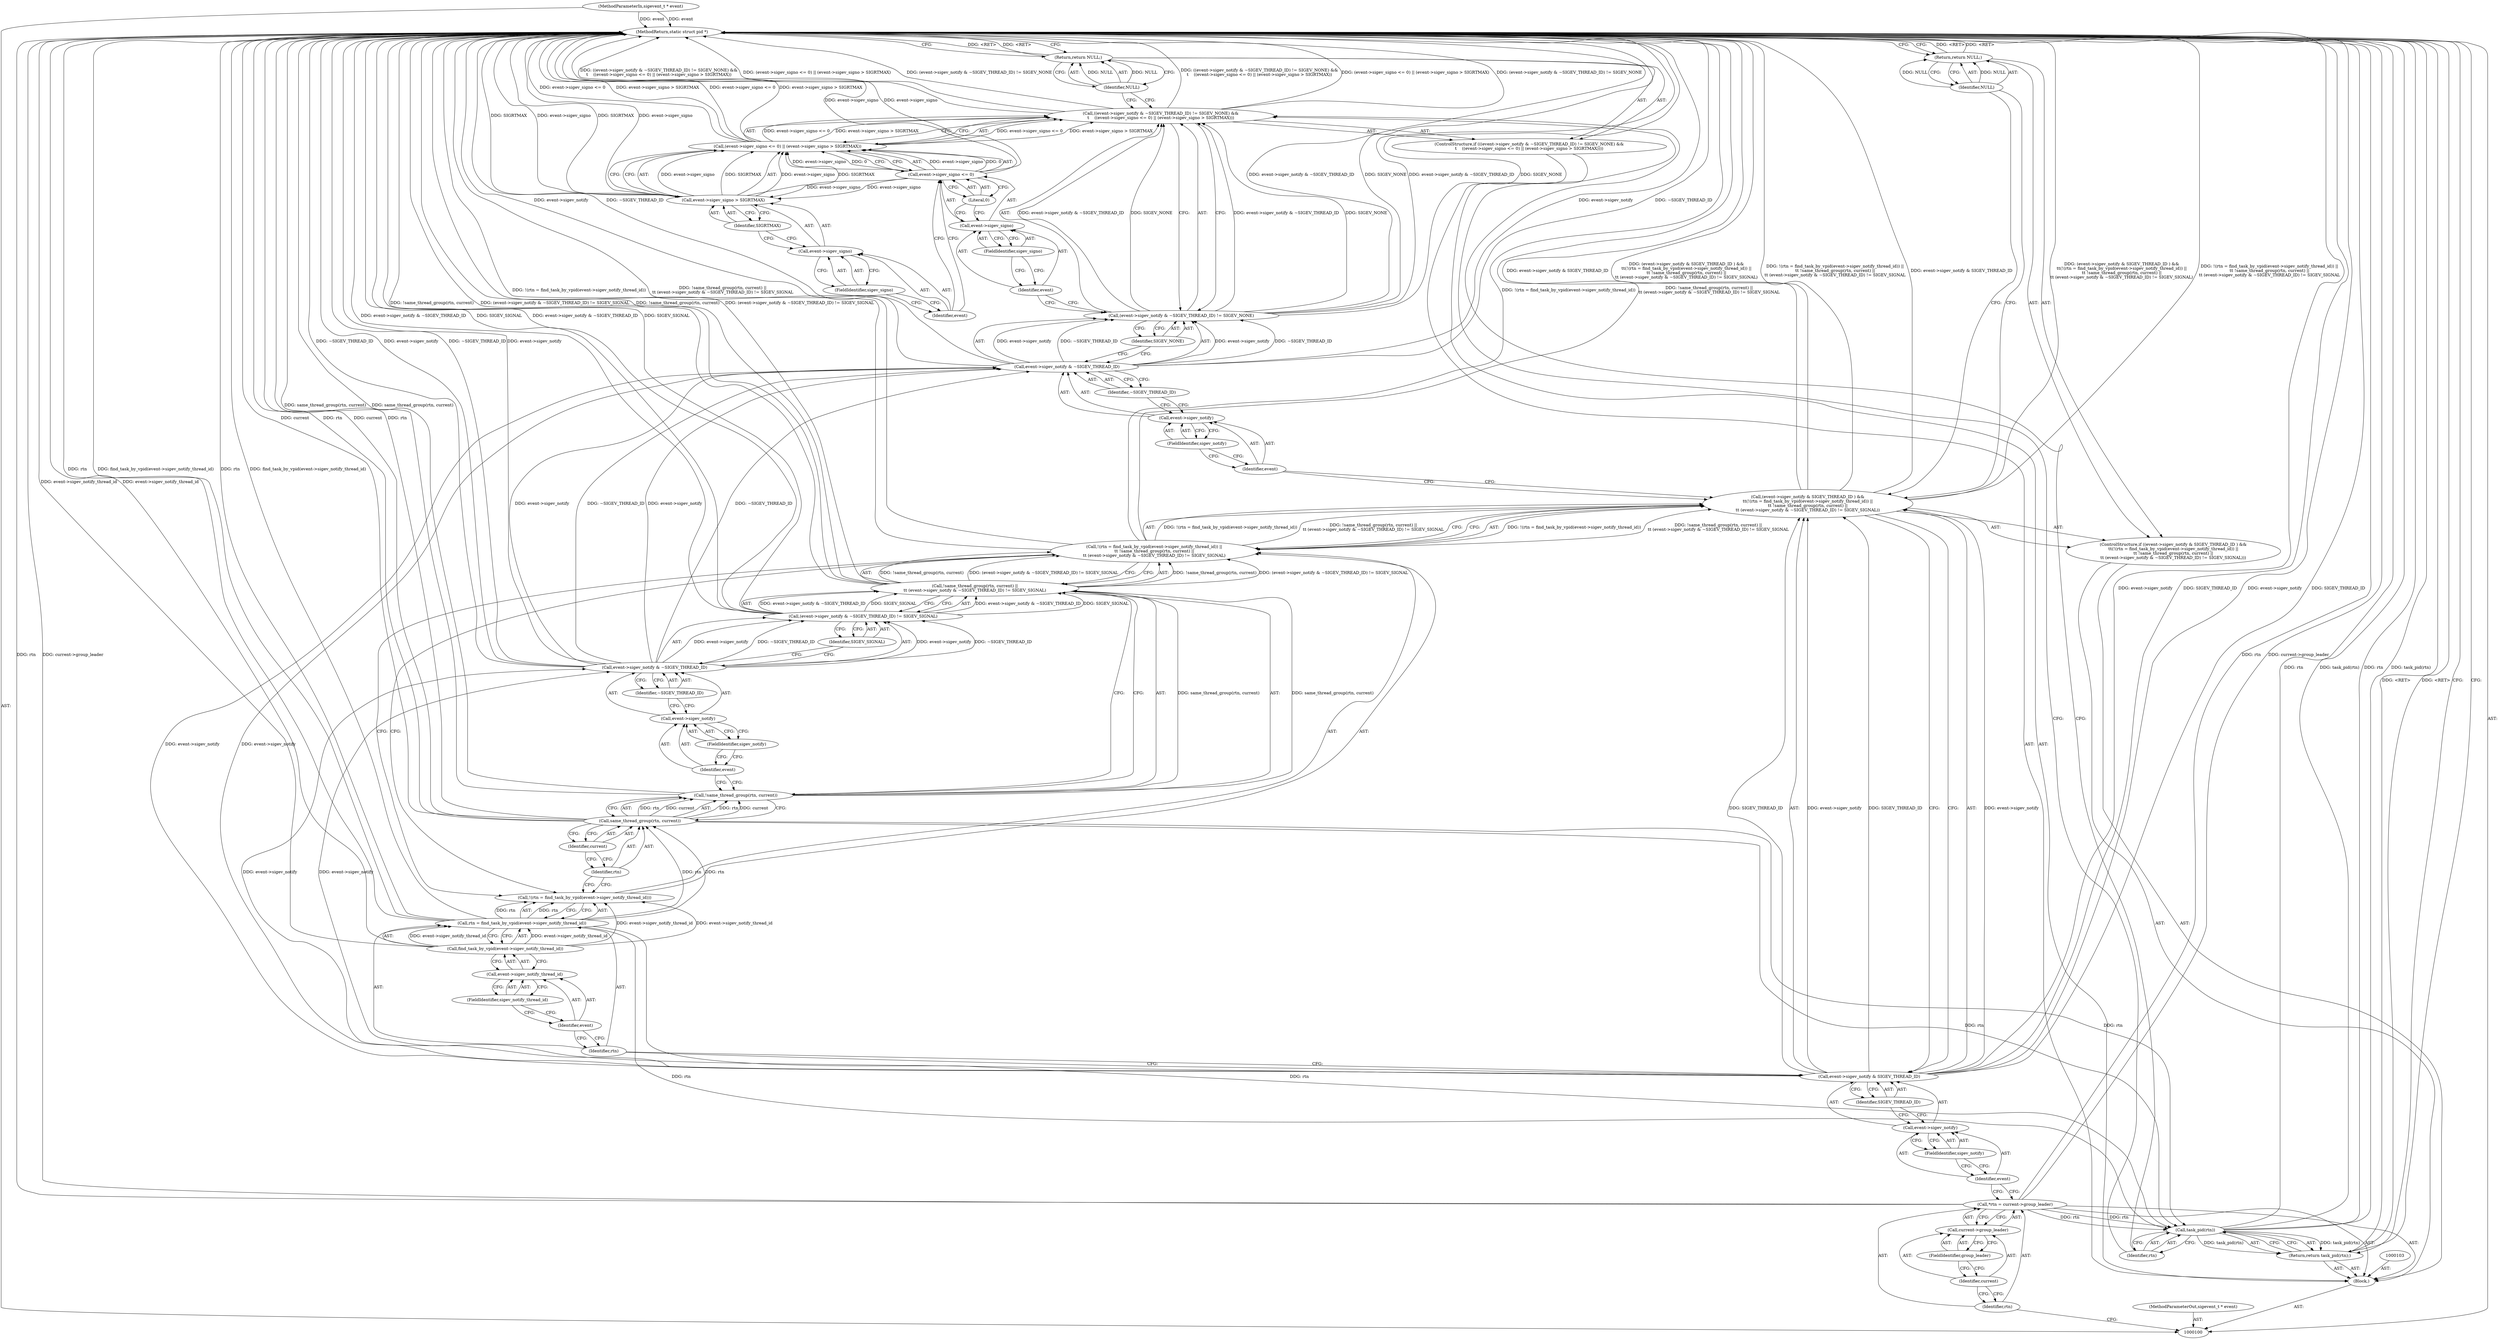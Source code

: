 digraph "1_linux_cef31d9af908243421258f1df35a4a644604efbe_1" {
"1000163" [label="(MethodReturn,static struct pid *)"];
"1000101" [label="(MethodParameterIn,sigevent_t * event)"];
"1000228" [label="(MethodParameterOut,sigevent_t * event)"];
"1000138" [label="(ControlStructure,if (((event->sigev_notify & ~SIGEV_THREAD_ID) != SIGEV_NONE) &&\n\t    ((event->sigev_signo <= 0) || (event->sigev_signo > SIGRTMAX))))"];
"1000144" [label="(FieldIdentifier,sigev_notify)"];
"1000145" [label="(Identifier,~SIGEV_THREAD_ID)"];
"1000139" [label="(Call,((event->sigev_notify & ~SIGEV_THREAD_ID) != SIGEV_NONE) &&\n\t    ((event->sigev_signo <= 0) || (event->sigev_signo > SIGRTMAX)))"];
"1000146" [label="(Identifier,SIGEV_NONE)"];
"1000140" [label="(Call,(event->sigev_notify & ~SIGEV_THREAD_ID) != SIGEV_NONE)"];
"1000141" [label="(Call,event->sigev_notify & ~SIGEV_THREAD_ID)"];
"1000142" [label="(Call,event->sigev_notify)"];
"1000143" [label="(Identifier,event)"];
"1000151" [label="(FieldIdentifier,sigev_signo)"];
"1000152" [label="(Literal,0)"];
"1000153" [label="(Call,event->sigev_signo > SIGRTMAX)"];
"1000154" [label="(Call,event->sigev_signo)"];
"1000155" [label="(Identifier,event)"];
"1000156" [label="(FieldIdentifier,sigev_signo)"];
"1000157" [label="(Identifier,SIGRTMAX)"];
"1000147" [label="(Call,(event->sigev_signo <= 0) || (event->sigev_signo > SIGRTMAX))"];
"1000148" [label="(Call,event->sigev_signo <= 0)"];
"1000149" [label="(Call,event->sigev_signo)"];
"1000150" [label="(Identifier,event)"];
"1000158" [label="(Return,return NULL;)"];
"1000159" [label="(Identifier,NULL)"];
"1000160" [label="(Return,return task_pid(rtn);)"];
"1000162" [label="(Identifier,rtn)"];
"1000161" [label="(Call,task_pid(rtn))"];
"1000102" [label="(Block,)"];
"1000104" [label="(Call,*rtn = current->group_leader)"];
"1000105" [label="(Identifier,rtn)"];
"1000106" [label="(Call,current->group_leader)"];
"1000107" [label="(Identifier,current)"];
"1000108" [label="(FieldIdentifier,group_leader)"];
"1000109" [label="(ControlStructure,if ((event->sigev_notify & SIGEV_THREAD_ID ) &&\n\t\t(!(rtn = find_task_by_vpid(event->sigev_notify_thread_id)) ||\n\t\t !same_thread_group(rtn, current) ||\n\t\t (event->sigev_notify & ~SIGEV_THREAD_ID) != SIGEV_SIGNAL)))"];
"1000114" [label="(FieldIdentifier,sigev_notify)"];
"1000115" [label="(Identifier,SIGEV_THREAD_ID)"];
"1000110" [label="(Call,(event->sigev_notify & SIGEV_THREAD_ID ) &&\n\t\t(!(rtn = find_task_by_vpid(event->sigev_notify_thread_id)) ||\n\t\t !same_thread_group(rtn, current) ||\n\t\t (event->sigev_notify & ~SIGEV_THREAD_ID) != SIGEV_SIGNAL))"];
"1000111" [label="(Call,event->sigev_notify & SIGEV_THREAD_ID)"];
"1000112" [label="(Call,event->sigev_notify)"];
"1000113" [label="(Identifier,event)"];
"1000120" [label="(Call,find_task_by_vpid(event->sigev_notify_thread_id))"];
"1000121" [label="(Call,event->sigev_notify_thread_id)"];
"1000122" [label="(Identifier,event)"];
"1000116" [label="(Call,!(rtn = find_task_by_vpid(event->sigev_notify_thread_id)) ||\n\t\t !same_thread_group(rtn, current) ||\n\t\t (event->sigev_notify & ~SIGEV_THREAD_ID) != SIGEV_SIGNAL)"];
"1000117" [label="(Call,!(rtn = find_task_by_vpid(event->sigev_notify_thread_id)))"];
"1000123" [label="(FieldIdentifier,sigev_notify_thread_id)"];
"1000118" [label="(Call,rtn = find_task_by_vpid(event->sigev_notify_thread_id))"];
"1000119" [label="(Identifier,rtn)"];
"1000127" [label="(Identifier,rtn)"];
"1000128" [label="(Identifier,current)"];
"1000124" [label="(Call,!same_thread_group(rtn, current) ||\n\t\t (event->sigev_notify & ~SIGEV_THREAD_ID) != SIGEV_SIGNAL)"];
"1000125" [label="(Call,!same_thread_group(rtn, current))"];
"1000126" [label="(Call,same_thread_group(rtn, current))"];
"1000133" [label="(FieldIdentifier,sigev_notify)"];
"1000134" [label="(Identifier,~SIGEV_THREAD_ID)"];
"1000129" [label="(Call,(event->sigev_notify & ~SIGEV_THREAD_ID) != SIGEV_SIGNAL)"];
"1000130" [label="(Call,event->sigev_notify & ~SIGEV_THREAD_ID)"];
"1000131" [label="(Call,event->sigev_notify)"];
"1000132" [label="(Identifier,event)"];
"1000135" [label="(Identifier,SIGEV_SIGNAL)"];
"1000137" [label="(Identifier,NULL)"];
"1000136" [label="(Return,return NULL;)"];
"1000163" -> "1000100"  [label="AST: "];
"1000163" -> "1000136"  [label="CFG: "];
"1000163" -> "1000158"  [label="CFG: "];
"1000163" -> "1000160"  [label="CFG: "];
"1000136" -> "1000163"  [label="DDG: <RET>"];
"1000158" -> "1000163"  [label="DDG: <RET>"];
"1000116" -> "1000163"  [label="DDG: !(rtn = find_task_by_vpid(event->sigev_notify_thread_id))"];
"1000116" -> "1000163"  [label="DDG: !same_thread_group(rtn, current) ||\n\t\t (event->sigev_notify & ~SIGEV_THREAD_ID) != SIGEV_SIGNAL"];
"1000141" -> "1000163"  [label="DDG: event->sigev_notify"];
"1000141" -> "1000163"  [label="DDG: ~SIGEV_THREAD_ID"];
"1000124" -> "1000163"  [label="DDG: !same_thread_group(rtn, current)"];
"1000124" -> "1000163"  [label="DDG: (event->sigev_notify & ~SIGEV_THREAD_ID) != SIGEV_SIGNAL"];
"1000153" -> "1000163"  [label="DDG: SIGRTMAX"];
"1000153" -> "1000163"  [label="DDG: event->sigev_signo"];
"1000104" -> "1000163"  [label="DDG: rtn"];
"1000104" -> "1000163"  [label="DDG: current->group_leader"];
"1000139" -> "1000163"  [label="DDG: (event->sigev_notify & ~SIGEV_THREAD_ID) != SIGEV_NONE"];
"1000139" -> "1000163"  [label="DDG: ((event->sigev_notify & ~SIGEV_THREAD_ID) != SIGEV_NONE) &&\n\t    ((event->sigev_signo <= 0) || (event->sigev_signo > SIGRTMAX))"];
"1000139" -> "1000163"  [label="DDG: (event->sigev_signo <= 0) || (event->sigev_signo > SIGRTMAX)"];
"1000111" -> "1000163"  [label="DDG: event->sigev_notify"];
"1000111" -> "1000163"  [label="DDG: SIGEV_THREAD_ID"];
"1000126" -> "1000163"  [label="DDG: current"];
"1000126" -> "1000163"  [label="DDG: rtn"];
"1000118" -> "1000163"  [label="DDG: rtn"];
"1000118" -> "1000163"  [label="DDG: find_task_by_vpid(event->sigev_notify_thread_id)"];
"1000129" -> "1000163"  [label="DDG: event->sigev_notify & ~SIGEV_THREAD_ID"];
"1000129" -> "1000163"  [label="DDG: SIGEV_SIGNAL"];
"1000125" -> "1000163"  [label="DDG: same_thread_group(rtn, current)"];
"1000140" -> "1000163"  [label="DDG: event->sigev_notify & ~SIGEV_THREAD_ID"];
"1000140" -> "1000163"  [label="DDG: SIGEV_NONE"];
"1000130" -> "1000163"  [label="DDG: ~SIGEV_THREAD_ID"];
"1000130" -> "1000163"  [label="DDG: event->sigev_notify"];
"1000120" -> "1000163"  [label="DDG: event->sigev_notify_thread_id"];
"1000148" -> "1000163"  [label="DDG: event->sigev_signo"];
"1000147" -> "1000163"  [label="DDG: event->sigev_signo <= 0"];
"1000147" -> "1000163"  [label="DDG: event->sigev_signo > SIGRTMAX"];
"1000101" -> "1000163"  [label="DDG: event"];
"1000110" -> "1000163"  [label="DDG: (event->sigev_notify & SIGEV_THREAD_ID ) &&\n\t\t(!(rtn = find_task_by_vpid(event->sigev_notify_thread_id)) ||\n\t\t !same_thread_group(rtn, current) ||\n\t\t (event->sigev_notify & ~SIGEV_THREAD_ID) != SIGEV_SIGNAL)"];
"1000110" -> "1000163"  [label="DDG: !(rtn = find_task_by_vpid(event->sigev_notify_thread_id)) ||\n\t\t !same_thread_group(rtn, current) ||\n\t\t (event->sigev_notify & ~SIGEV_THREAD_ID) != SIGEV_SIGNAL"];
"1000110" -> "1000163"  [label="DDG: event->sigev_notify & SIGEV_THREAD_ID"];
"1000161" -> "1000163"  [label="DDG: rtn"];
"1000161" -> "1000163"  [label="DDG: task_pid(rtn)"];
"1000160" -> "1000163"  [label="DDG: <RET>"];
"1000101" -> "1000100"  [label="AST: "];
"1000101" -> "1000163"  [label="DDG: event"];
"1000228" -> "1000100"  [label="AST: "];
"1000138" -> "1000102"  [label="AST: "];
"1000139" -> "1000138"  [label="AST: "];
"1000158" -> "1000138"  [label="AST: "];
"1000144" -> "1000142"  [label="AST: "];
"1000144" -> "1000143"  [label="CFG: "];
"1000142" -> "1000144"  [label="CFG: "];
"1000145" -> "1000141"  [label="AST: "];
"1000145" -> "1000142"  [label="CFG: "];
"1000141" -> "1000145"  [label="CFG: "];
"1000139" -> "1000138"  [label="AST: "];
"1000139" -> "1000140"  [label="CFG: "];
"1000139" -> "1000147"  [label="CFG: "];
"1000140" -> "1000139"  [label="AST: "];
"1000147" -> "1000139"  [label="AST: "];
"1000159" -> "1000139"  [label="CFG: "];
"1000162" -> "1000139"  [label="CFG: "];
"1000139" -> "1000163"  [label="DDG: (event->sigev_notify & ~SIGEV_THREAD_ID) != SIGEV_NONE"];
"1000139" -> "1000163"  [label="DDG: ((event->sigev_notify & ~SIGEV_THREAD_ID) != SIGEV_NONE) &&\n\t    ((event->sigev_signo <= 0) || (event->sigev_signo > SIGRTMAX))"];
"1000139" -> "1000163"  [label="DDG: (event->sigev_signo <= 0) || (event->sigev_signo > SIGRTMAX)"];
"1000140" -> "1000139"  [label="DDG: event->sigev_notify & ~SIGEV_THREAD_ID"];
"1000140" -> "1000139"  [label="DDG: SIGEV_NONE"];
"1000147" -> "1000139"  [label="DDG: event->sigev_signo <= 0"];
"1000147" -> "1000139"  [label="DDG: event->sigev_signo > SIGRTMAX"];
"1000146" -> "1000140"  [label="AST: "];
"1000146" -> "1000141"  [label="CFG: "];
"1000140" -> "1000146"  [label="CFG: "];
"1000140" -> "1000139"  [label="AST: "];
"1000140" -> "1000146"  [label="CFG: "];
"1000141" -> "1000140"  [label="AST: "];
"1000146" -> "1000140"  [label="AST: "];
"1000150" -> "1000140"  [label="CFG: "];
"1000139" -> "1000140"  [label="CFG: "];
"1000140" -> "1000163"  [label="DDG: event->sigev_notify & ~SIGEV_THREAD_ID"];
"1000140" -> "1000163"  [label="DDG: SIGEV_NONE"];
"1000140" -> "1000139"  [label="DDG: event->sigev_notify & ~SIGEV_THREAD_ID"];
"1000140" -> "1000139"  [label="DDG: SIGEV_NONE"];
"1000141" -> "1000140"  [label="DDG: event->sigev_notify"];
"1000141" -> "1000140"  [label="DDG: ~SIGEV_THREAD_ID"];
"1000141" -> "1000140"  [label="AST: "];
"1000141" -> "1000145"  [label="CFG: "];
"1000142" -> "1000141"  [label="AST: "];
"1000145" -> "1000141"  [label="AST: "];
"1000146" -> "1000141"  [label="CFG: "];
"1000141" -> "1000163"  [label="DDG: event->sigev_notify"];
"1000141" -> "1000163"  [label="DDG: ~SIGEV_THREAD_ID"];
"1000141" -> "1000140"  [label="DDG: event->sigev_notify"];
"1000141" -> "1000140"  [label="DDG: ~SIGEV_THREAD_ID"];
"1000111" -> "1000141"  [label="DDG: event->sigev_notify"];
"1000130" -> "1000141"  [label="DDG: event->sigev_notify"];
"1000130" -> "1000141"  [label="DDG: ~SIGEV_THREAD_ID"];
"1000142" -> "1000141"  [label="AST: "];
"1000142" -> "1000144"  [label="CFG: "];
"1000143" -> "1000142"  [label="AST: "];
"1000144" -> "1000142"  [label="AST: "];
"1000145" -> "1000142"  [label="CFG: "];
"1000143" -> "1000142"  [label="AST: "];
"1000143" -> "1000110"  [label="CFG: "];
"1000144" -> "1000143"  [label="CFG: "];
"1000151" -> "1000149"  [label="AST: "];
"1000151" -> "1000150"  [label="CFG: "];
"1000149" -> "1000151"  [label="CFG: "];
"1000152" -> "1000148"  [label="AST: "];
"1000152" -> "1000149"  [label="CFG: "];
"1000148" -> "1000152"  [label="CFG: "];
"1000153" -> "1000147"  [label="AST: "];
"1000153" -> "1000157"  [label="CFG: "];
"1000154" -> "1000153"  [label="AST: "];
"1000157" -> "1000153"  [label="AST: "];
"1000147" -> "1000153"  [label="CFG: "];
"1000153" -> "1000163"  [label="DDG: SIGRTMAX"];
"1000153" -> "1000163"  [label="DDG: event->sigev_signo"];
"1000153" -> "1000147"  [label="DDG: event->sigev_signo"];
"1000153" -> "1000147"  [label="DDG: SIGRTMAX"];
"1000148" -> "1000153"  [label="DDG: event->sigev_signo"];
"1000154" -> "1000153"  [label="AST: "];
"1000154" -> "1000156"  [label="CFG: "];
"1000155" -> "1000154"  [label="AST: "];
"1000156" -> "1000154"  [label="AST: "];
"1000157" -> "1000154"  [label="CFG: "];
"1000155" -> "1000154"  [label="AST: "];
"1000155" -> "1000148"  [label="CFG: "];
"1000156" -> "1000155"  [label="CFG: "];
"1000156" -> "1000154"  [label="AST: "];
"1000156" -> "1000155"  [label="CFG: "];
"1000154" -> "1000156"  [label="CFG: "];
"1000157" -> "1000153"  [label="AST: "];
"1000157" -> "1000154"  [label="CFG: "];
"1000153" -> "1000157"  [label="CFG: "];
"1000147" -> "1000139"  [label="AST: "];
"1000147" -> "1000148"  [label="CFG: "];
"1000147" -> "1000153"  [label="CFG: "];
"1000148" -> "1000147"  [label="AST: "];
"1000153" -> "1000147"  [label="AST: "];
"1000139" -> "1000147"  [label="CFG: "];
"1000147" -> "1000163"  [label="DDG: event->sigev_signo <= 0"];
"1000147" -> "1000163"  [label="DDG: event->sigev_signo > SIGRTMAX"];
"1000147" -> "1000139"  [label="DDG: event->sigev_signo <= 0"];
"1000147" -> "1000139"  [label="DDG: event->sigev_signo > SIGRTMAX"];
"1000148" -> "1000147"  [label="DDG: event->sigev_signo"];
"1000148" -> "1000147"  [label="DDG: 0"];
"1000153" -> "1000147"  [label="DDG: event->sigev_signo"];
"1000153" -> "1000147"  [label="DDG: SIGRTMAX"];
"1000148" -> "1000147"  [label="AST: "];
"1000148" -> "1000152"  [label="CFG: "];
"1000149" -> "1000148"  [label="AST: "];
"1000152" -> "1000148"  [label="AST: "];
"1000155" -> "1000148"  [label="CFG: "];
"1000147" -> "1000148"  [label="CFG: "];
"1000148" -> "1000163"  [label="DDG: event->sigev_signo"];
"1000148" -> "1000147"  [label="DDG: event->sigev_signo"];
"1000148" -> "1000147"  [label="DDG: 0"];
"1000148" -> "1000153"  [label="DDG: event->sigev_signo"];
"1000149" -> "1000148"  [label="AST: "];
"1000149" -> "1000151"  [label="CFG: "];
"1000150" -> "1000149"  [label="AST: "];
"1000151" -> "1000149"  [label="AST: "];
"1000152" -> "1000149"  [label="CFG: "];
"1000150" -> "1000149"  [label="AST: "];
"1000150" -> "1000140"  [label="CFG: "];
"1000151" -> "1000150"  [label="CFG: "];
"1000158" -> "1000138"  [label="AST: "];
"1000158" -> "1000159"  [label="CFG: "];
"1000159" -> "1000158"  [label="AST: "];
"1000163" -> "1000158"  [label="CFG: "];
"1000158" -> "1000163"  [label="DDG: <RET>"];
"1000159" -> "1000158"  [label="DDG: NULL"];
"1000159" -> "1000158"  [label="AST: "];
"1000159" -> "1000139"  [label="CFG: "];
"1000158" -> "1000159"  [label="CFG: "];
"1000159" -> "1000158"  [label="DDG: NULL"];
"1000160" -> "1000102"  [label="AST: "];
"1000160" -> "1000161"  [label="CFG: "];
"1000161" -> "1000160"  [label="AST: "];
"1000163" -> "1000160"  [label="CFG: "];
"1000160" -> "1000163"  [label="DDG: <RET>"];
"1000161" -> "1000160"  [label="DDG: task_pid(rtn)"];
"1000162" -> "1000161"  [label="AST: "];
"1000162" -> "1000139"  [label="CFG: "];
"1000161" -> "1000162"  [label="CFG: "];
"1000161" -> "1000160"  [label="AST: "];
"1000161" -> "1000162"  [label="CFG: "];
"1000162" -> "1000161"  [label="AST: "];
"1000160" -> "1000161"  [label="CFG: "];
"1000161" -> "1000163"  [label="DDG: rtn"];
"1000161" -> "1000163"  [label="DDG: task_pid(rtn)"];
"1000161" -> "1000160"  [label="DDG: task_pid(rtn)"];
"1000104" -> "1000161"  [label="DDG: rtn"];
"1000126" -> "1000161"  [label="DDG: rtn"];
"1000118" -> "1000161"  [label="DDG: rtn"];
"1000102" -> "1000100"  [label="AST: "];
"1000103" -> "1000102"  [label="AST: "];
"1000104" -> "1000102"  [label="AST: "];
"1000109" -> "1000102"  [label="AST: "];
"1000138" -> "1000102"  [label="AST: "];
"1000160" -> "1000102"  [label="AST: "];
"1000104" -> "1000102"  [label="AST: "];
"1000104" -> "1000106"  [label="CFG: "];
"1000105" -> "1000104"  [label="AST: "];
"1000106" -> "1000104"  [label="AST: "];
"1000113" -> "1000104"  [label="CFG: "];
"1000104" -> "1000163"  [label="DDG: rtn"];
"1000104" -> "1000163"  [label="DDG: current->group_leader"];
"1000104" -> "1000161"  [label="DDG: rtn"];
"1000105" -> "1000104"  [label="AST: "];
"1000105" -> "1000100"  [label="CFG: "];
"1000107" -> "1000105"  [label="CFG: "];
"1000106" -> "1000104"  [label="AST: "];
"1000106" -> "1000108"  [label="CFG: "];
"1000107" -> "1000106"  [label="AST: "];
"1000108" -> "1000106"  [label="AST: "];
"1000104" -> "1000106"  [label="CFG: "];
"1000107" -> "1000106"  [label="AST: "];
"1000107" -> "1000105"  [label="CFG: "];
"1000108" -> "1000107"  [label="CFG: "];
"1000108" -> "1000106"  [label="AST: "];
"1000108" -> "1000107"  [label="CFG: "];
"1000106" -> "1000108"  [label="CFG: "];
"1000109" -> "1000102"  [label="AST: "];
"1000110" -> "1000109"  [label="AST: "];
"1000136" -> "1000109"  [label="AST: "];
"1000114" -> "1000112"  [label="AST: "];
"1000114" -> "1000113"  [label="CFG: "];
"1000112" -> "1000114"  [label="CFG: "];
"1000115" -> "1000111"  [label="AST: "];
"1000115" -> "1000112"  [label="CFG: "];
"1000111" -> "1000115"  [label="CFG: "];
"1000110" -> "1000109"  [label="AST: "];
"1000110" -> "1000111"  [label="CFG: "];
"1000110" -> "1000116"  [label="CFG: "];
"1000111" -> "1000110"  [label="AST: "];
"1000116" -> "1000110"  [label="AST: "];
"1000137" -> "1000110"  [label="CFG: "];
"1000143" -> "1000110"  [label="CFG: "];
"1000110" -> "1000163"  [label="DDG: (event->sigev_notify & SIGEV_THREAD_ID ) &&\n\t\t(!(rtn = find_task_by_vpid(event->sigev_notify_thread_id)) ||\n\t\t !same_thread_group(rtn, current) ||\n\t\t (event->sigev_notify & ~SIGEV_THREAD_ID) != SIGEV_SIGNAL)"];
"1000110" -> "1000163"  [label="DDG: !(rtn = find_task_by_vpid(event->sigev_notify_thread_id)) ||\n\t\t !same_thread_group(rtn, current) ||\n\t\t (event->sigev_notify & ~SIGEV_THREAD_ID) != SIGEV_SIGNAL"];
"1000110" -> "1000163"  [label="DDG: event->sigev_notify & SIGEV_THREAD_ID"];
"1000111" -> "1000110"  [label="DDG: event->sigev_notify"];
"1000111" -> "1000110"  [label="DDG: SIGEV_THREAD_ID"];
"1000116" -> "1000110"  [label="DDG: !(rtn = find_task_by_vpid(event->sigev_notify_thread_id))"];
"1000116" -> "1000110"  [label="DDG: !same_thread_group(rtn, current) ||\n\t\t (event->sigev_notify & ~SIGEV_THREAD_ID) != SIGEV_SIGNAL"];
"1000111" -> "1000110"  [label="AST: "];
"1000111" -> "1000115"  [label="CFG: "];
"1000112" -> "1000111"  [label="AST: "];
"1000115" -> "1000111"  [label="AST: "];
"1000119" -> "1000111"  [label="CFG: "];
"1000110" -> "1000111"  [label="CFG: "];
"1000111" -> "1000163"  [label="DDG: event->sigev_notify"];
"1000111" -> "1000163"  [label="DDG: SIGEV_THREAD_ID"];
"1000111" -> "1000110"  [label="DDG: event->sigev_notify"];
"1000111" -> "1000110"  [label="DDG: SIGEV_THREAD_ID"];
"1000111" -> "1000130"  [label="DDG: event->sigev_notify"];
"1000111" -> "1000141"  [label="DDG: event->sigev_notify"];
"1000112" -> "1000111"  [label="AST: "];
"1000112" -> "1000114"  [label="CFG: "];
"1000113" -> "1000112"  [label="AST: "];
"1000114" -> "1000112"  [label="AST: "];
"1000115" -> "1000112"  [label="CFG: "];
"1000113" -> "1000112"  [label="AST: "];
"1000113" -> "1000104"  [label="CFG: "];
"1000114" -> "1000113"  [label="CFG: "];
"1000120" -> "1000118"  [label="AST: "];
"1000120" -> "1000121"  [label="CFG: "];
"1000121" -> "1000120"  [label="AST: "];
"1000118" -> "1000120"  [label="CFG: "];
"1000120" -> "1000163"  [label="DDG: event->sigev_notify_thread_id"];
"1000120" -> "1000117"  [label="DDG: event->sigev_notify_thread_id"];
"1000120" -> "1000118"  [label="DDG: event->sigev_notify_thread_id"];
"1000121" -> "1000120"  [label="AST: "];
"1000121" -> "1000123"  [label="CFG: "];
"1000122" -> "1000121"  [label="AST: "];
"1000123" -> "1000121"  [label="AST: "];
"1000120" -> "1000121"  [label="CFG: "];
"1000122" -> "1000121"  [label="AST: "];
"1000122" -> "1000119"  [label="CFG: "];
"1000123" -> "1000122"  [label="CFG: "];
"1000116" -> "1000110"  [label="AST: "];
"1000116" -> "1000117"  [label="CFG: "];
"1000116" -> "1000124"  [label="CFG: "];
"1000117" -> "1000116"  [label="AST: "];
"1000124" -> "1000116"  [label="AST: "];
"1000110" -> "1000116"  [label="CFG: "];
"1000116" -> "1000163"  [label="DDG: !(rtn = find_task_by_vpid(event->sigev_notify_thread_id))"];
"1000116" -> "1000163"  [label="DDG: !same_thread_group(rtn, current) ||\n\t\t (event->sigev_notify & ~SIGEV_THREAD_ID) != SIGEV_SIGNAL"];
"1000116" -> "1000110"  [label="DDG: !(rtn = find_task_by_vpid(event->sigev_notify_thread_id))"];
"1000116" -> "1000110"  [label="DDG: !same_thread_group(rtn, current) ||\n\t\t (event->sigev_notify & ~SIGEV_THREAD_ID) != SIGEV_SIGNAL"];
"1000124" -> "1000116"  [label="DDG: !same_thread_group(rtn, current)"];
"1000124" -> "1000116"  [label="DDG: (event->sigev_notify & ~SIGEV_THREAD_ID) != SIGEV_SIGNAL"];
"1000117" -> "1000116"  [label="AST: "];
"1000117" -> "1000118"  [label="CFG: "];
"1000118" -> "1000117"  [label="AST: "];
"1000127" -> "1000117"  [label="CFG: "];
"1000116" -> "1000117"  [label="CFG: "];
"1000118" -> "1000117"  [label="DDG: rtn"];
"1000120" -> "1000117"  [label="DDG: event->sigev_notify_thread_id"];
"1000123" -> "1000121"  [label="AST: "];
"1000123" -> "1000122"  [label="CFG: "];
"1000121" -> "1000123"  [label="CFG: "];
"1000118" -> "1000117"  [label="AST: "];
"1000118" -> "1000120"  [label="CFG: "];
"1000119" -> "1000118"  [label="AST: "];
"1000120" -> "1000118"  [label="AST: "];
"1000117" -> "1000118"  [label="CFG: "];
"1000118" -> "1000163"  [label="DDG: rtn"];
"1000118" -> "1000163"  [label="DDG: find_task_by_vpid(event->sigev_notify_thread_id)"];
"1000118" -> "1000117"  [label="DDG: rtn"];
"1000120" -> "1000118"  [label="DDG: event->sigev_notify_thread_id"];
"1000118" -> "1000126"  [label="DDG: rtn"];
"1000118" -> "1000161"  [label="DDG: rtn"];
"1000119" -> "1000118"  [label="AST: "];
"1000119" -> "1000111"  [label="CFG: "];
"1000122" -> "1000119"  [label="CFG: "];
"1000127" -> "1000126"  [label="AST: "];
"1000127" -> "1000117"  [label="CFG: "];
"1000128" -> "1000127"  [label="CFG: "];
"1000128" -> "1000126"  [label="AST: "];
"1000128" -> "1000127"  [label="CFG: "];
"1000126" -> "1000128"  [label="CFG: "];
"1000124" -> "1000116"  [label="AST: "];
"1000124" -> "1000125"  [label="CFG: "];
"1000124" -> "1000129"  [label="CFG: "];
"1000125" -> "1000124"  [label="AST: "];
"1000129" -> "1000124"  [label="AST: "];
"1000116" -> "1000124"  [label="CFG: "];
"1000124" -> "1000163"  [label="DDG: !same_thread_group(rtn, current)"];
"1000124" -> "1000163"  [label="DDG: (event->sigev_notify & ~SIGEV_THREAD_ID) != SIGEV_SIGNAL"];
"1000124" -> "1000116"  [label="DDG: !same_thread_group(rtn, current)"];
"1000124" -> "1000116"  [label="DDG: (event->sigev_notify & ~SIGEV_THREAD_ID) != SIGEV_SIGNAL"];
"1000125" -> "1000124"  [label="DDG: same_thread_group(rtn, current)"];
"1000129" -> "1000124"  [label="DDG: event->sigev_notify & ~SIGEV_THREAD_ID"];
"1000129" -> "1000124"  [label="DDG: SIGEV_SIGNAL"];
"1000125" -> "1000124"  [label="AST: "];
"1000125" -> "1000126"  [label="CFG: "];
"1000126" -> "1000125"  [label="AST: "];
"1000132" -> "1000125"  [label="CFG: "];
"1000124" -> "1000125"  [label="CFG: "];
"1000125" -> "1000163"  [label="DDG: same_thread_group(rtn, current)"];
"1000125" -> "1000124"  [label="DDG: same_thread_group(rtn, current)"];
"1000126" -> "1000125"  [label="DDG: rtn"];
"1000126" -> "1000125"  [label="DDG: current"];
"1000126" -> "1000125"  [label="AST: "];
"1000126" -> "1000128"  [label="CFG: "];
"1000127" -> "1000126"  [label="AST: "];
"1000128" -> "1000126"  [label="AST: "];
"1000125" -> "1000126"  [label="CFG: "];
"1000126" -> "1000163"  [label="DDG: current"];
"1000126" -> "1000163"  [label="DDG: rtn"];
"1000126" -> "1000125"  [label="DDG: rtn"];
"1000126" -> "1000125"  [label="DDG: current"];
"1000118" -> "1000126"  [label="DDG: rtn"];
"1000126" -> "1000161"  [label="DDG: rtn"];
"1000133" -> "1000131"  [label="AST: "];
"1000133" -> "1000132"  [label="CFG: "];
"1000131" -> "1000133"  [label="CFG: "];
"1000134" -> "1000130"  [label="AST: "];
"1000134" -> "1000131"  [label="CFG: "];
"1000130" -> "1000134"  [label="CFG: "];
"1000129" -> "1000124"  [label="AST: "];
"1000129" -> "1000135"  [label="CFG: "];
"1000130" -> "1000129"  [label="AST: "];
"1000135" -> "1000129"  [label="AST: "];
"1000124" -> "1000129"  [label="CFG: "];
"1000129" -> "1000163"  [label="DDG: event->sigev_notify & ~SIGEV_THREAD_ID"];
"1000129" -> "1000163"  [label="DDG: SIGEV_SIGNAL"];
"1000129" -> "1000124"  [label="DDG: event->sigev_notify & ~SIGEV_THREAD_ID"];
"1000129" -> "1000124"  [label="DDG: SIGEV_SIGNAL"];
"1000130" -> "1000129"  [label="DDG: event->sigev_notify"];
"1000130" -> "1000129"  [label="DDG: ~SIGEV_THREAD_ID"];
"1000130" -> "1000129"  [label="AST: "];
"1000130" -> "1000134"  [label="CFG: "];
"1000131" -> "1000130"  [label="AST: "];
"1000134" -> "1000130"  [label="AST: "];
"1000135" -> "1000130"  [label="CFG: "];
"1000130" -> "1000163"  [label="DDG: ~SIGEV_THREAD_ID"];
"1000130" -> "1000163"  [label="DDG: event->sigev_notify"];
"1000130" -> "1000129"  [label="DDG: event->sigev_notify"];
"1000130" -> "1000129"  [label="DDG: ~SIGEV_THREAD_ID"];
"1000111" -> "1000130"  [label="DDG: event->sigev_notify"];
"1000130" -> "1000141"  [label="DDG: event->sigev_notify"];
"1000130" -> "1000141"  [label="DDG: ~SIGEV_THREAD_ID"];
"1000131" -> "1000130"  [label="AST: "];
"1000131" -> "1000133"  [label="CFG: "];
"1000132" -> "1000131"  [label="AST: "];
"1000133" -> "1000131"  [label="AST: "];
"1000134" -> "1000131"  [label="CFG: "];
"1000132" -> "1000131"  [label="AST: "];
"1000132" -> "1000125"  [label="CFG: "];
"1000133" -> "1000132"  [label="CFG: "];
"1000135" -> "1000129"  [label="AST: "];
"1000135" -> "1000130"  [label="CFG: "];
"1000129" -> "1000135"  [label="CFG: "];
"1000137" -> "1000136"  [label="AST: "];
"1000137" -> "1000110"  [label="CFG: "];
"1000136" -> "1000137"  [label="CFG: "];
"1000137" -> "1000136"  [label="DDG: NULL"];
"1000136" -> "1000109"  [label="AST: "];
"1000136" -> "1000137"  [label="CFG: "];
"1000137" -> "1000136"  [label="AST: "];
"1000163" -> "1000136"  [label="CFG: "];
"1000136" -> "1000163"  [label="DDG: <RET>"];
"1000137" -> "1000136"  [label="DDG: NULL"];
}
